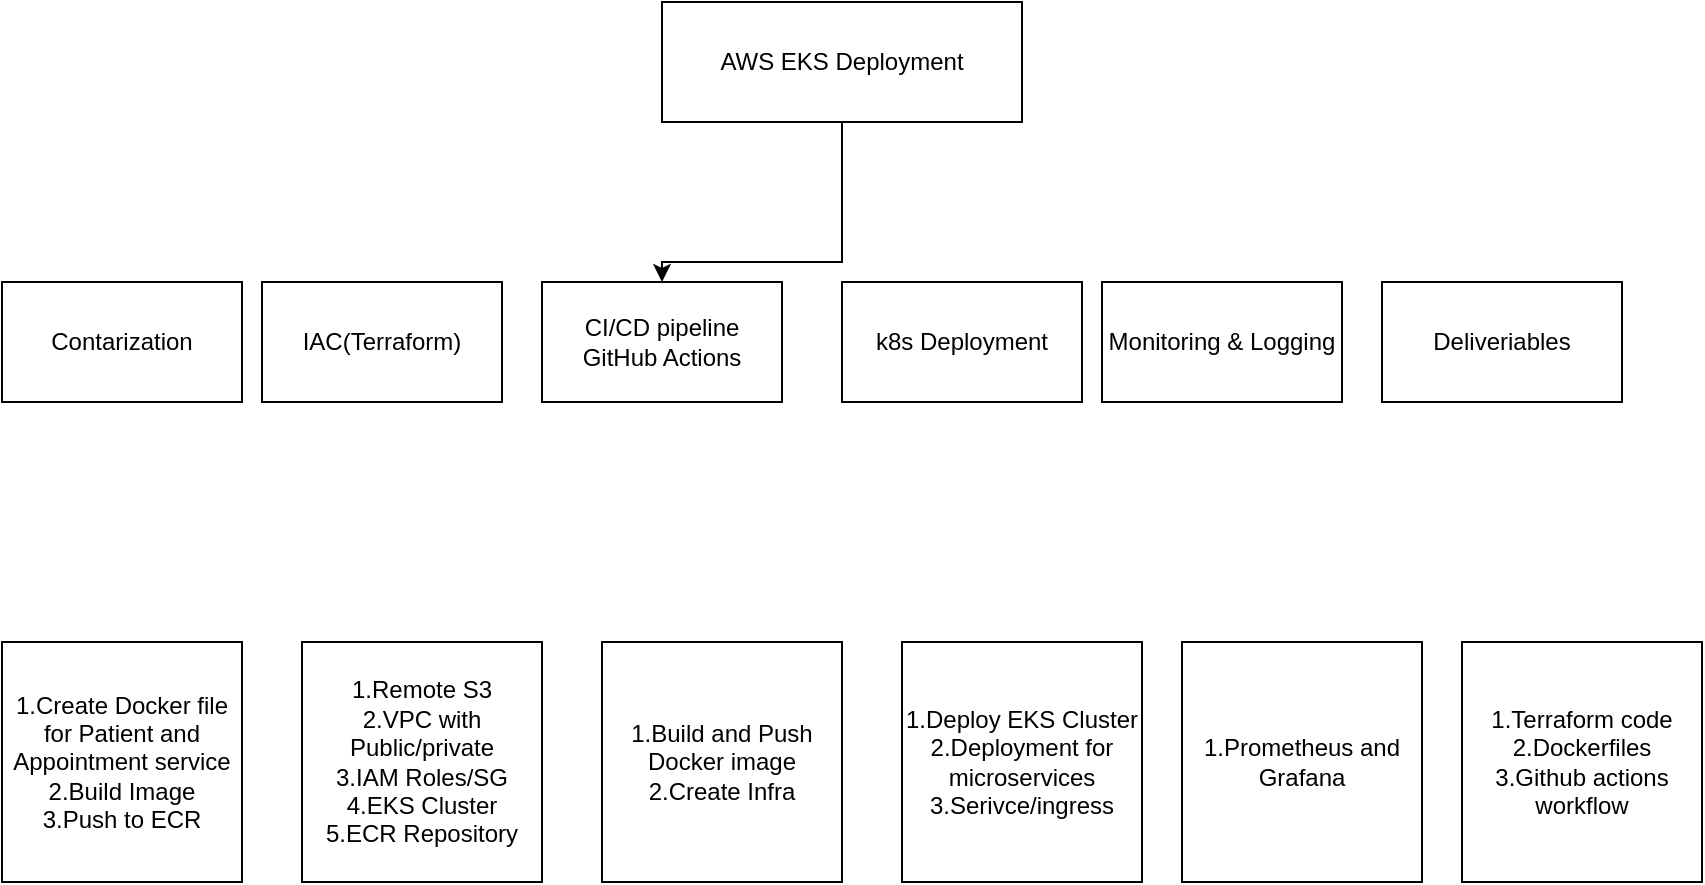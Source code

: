 <mxfile version="26.0.11">
  <diagram name="Page-1" id="ZMuajjhXKuEFjqfc3QQC">
    <mxGraphModel dx="1354" dy="593" grid="1" gridSize="10" guides="1" tooltips="1" connect="1" arrows="1" fold="1" page="1" pageScale="1" pageWidth="827" pageHeight="1169" math="0" shadow="0">
      <root>
        <mxCell id="0" />
        <mxCell id="1" parent="0" />
        <mxCell id="qYMxIyd04kvtuVdoY1f4-3" value="" style="edgeStyle=orthogonalEdgeStyle;rounded=0;orthogonalLoop=1;jettySize=auto;html=1;" edge="1" parent="1" source="qYMxIyd04kvtuVdoY1f4-1" target="qYMxIyd04kvtuVdoY1f4-2">
          <mxGeometry relative="1" as="geometry">
            <Array as="points">
              <mxPoint x="430" y="140" />
              <mxPoint x="340" y="140" />
            </Array>
          </mxGeometry>
        </mxCell>
        <mxCell id="qYMxIyd04kvtuVdoY1f4-1" value="AWS EKS Deployment" style="rounded=0;whiteSpace=wrap;html=1;" vertex="1" parent="1">
          <mxGeometry x="340" y="10" width="180" height="60" as="geometry" />
        </mxCell>
        <mxCell id="qYMxIyd04kvtuVdoY1f4-2" value="CI/CD pipeline&lt;div&gt;GitHub Actions&lt;/div&gt;" style="whiteSpace=wrap;html=1;rounded=0;" vertex="1" parent="1">
          <mxGeometry x="280" y="150" width="120" height="60" as="geometry" />
        </mxCell>
        <mxCell id="qYMxIyd04kvtuVdoY1f4-5" value="IAC(Terraform)" style="rounded=0;whiteSpace=wrap;html=1;" vertex="1" parent="1">
          <mxGeometry x="140" y="150" width="120" height="60" as="geometry" />
        </mxCell>
        <mxCell id="qYMxIyd04kvtuVdoY1f4-9" value="k8s Deployment" style="rounded=0;whiteSpace=wrap;html=1;" vertex="1" parent="1">
          <mxGeometry x="430" y="150" width="120" height="60" as="geometry" />
        </mxCell>
        <mxCell id="qYMxIyd04kvtuVdoY1f4-10" value="Contarization" style="rounded=0;whiteSpace=wrap;html=1;" vertex="1" parent="1">
          <mxGeometry x="10" y="150" width="120" height="60" as="geometry" />
        </mxCell>
        <mxCell id="qYMxIyd04kvtuVdoY1f4-11" value="Monitoring &amp;amp; Logging" style="rounded=0;whiteSpace=wrap;html=1;" vertex="1" parent="1">
          <mxGeometry x="560" y="150" width="120" height="60" as="geometry" />
        </mxCell>
        <mxCell id="qYMxIyd04kvtuVdoY1f4-12" value="Deliveriables" style="rounded=0;whiteSpace=wrap;html=1;" vertex="1" parent="1">
          <mxGeometry x="700" y="150" width="120" height="60" as="geometry" />
        </mxCell>
        <mxCell id="qYMxIyd04kvtuVdoY1f4-19" value="1.Create Docker file for Patient and Appointment service&lt;div&gt;2.Build Image&lt;/div&gt;&lt;div&gt;3.Push to ECR&lt;/div&gt;" style="rounded=0;whiteSpace=wrap;html=1;" vertex="1" parent="1">
          <mxGeometry x="10" y="330" width="120" height="120" as="geometry" />
        </mxCell>
        <mxCell id="qYMxIyd04kvtuVdoY1f4-20" value="1.Remote S3&lt;div&gt;2.VPC with Public/private&lt;/div&gt;&lt;div&gt;3.IAM Roles/SG&lt;/div&gt;&lt;div&gt;4.EKS Cluster&lt;/div&gt;&lt;div&gt;5.ECR Repository&lt;/div&gt;" style="whiteSpace=wrap;html=1;aspect=fixed;" vertex="1" parent="1">
          <mxGeometry x="160" y="330" width="120" height="120" as="geometry" />
        </mxCell>
        <mxCell id="qYMxIyd04kvtuVdoY1f4-21" value="1.Build and Push Docker image&lt;div&gt;2.Create Infra&lt;/div&gt;" style="whiteSpace=wrap;html=1;aspect=fixed;" vertex="1" parent="1">
          <mxGeometry x="310" y="330" width="120" height="120" as="geometry" />
        </mxCell>
        <mxCell id="qYMxIyd04kvtuVdoY1f4-22" value="1.Deploy EKS Cluster&lt;div&gt;2.Deployment for microservices&lt;/div&gt;&lt;div&gt;3.Serivce/ingress&lt;/div&gt;" style="whiteSpace=wrap;html=1;aspect=fixed;" vertex="1" parent="1">
          <mxGeometry x="460" y="330" width="120" height="120" as="geometry" />
        </mxCell>
        <mxCell id="qYMxIyd04kvtuVdoY1f4-23" value="1.Prometheus and Grafana" style="whiteSpace=wrap;html=1;aspect=fixed;" vertex="1" parent="1">
          <mxGeometry x="600" y="330" width="120" height="120" as="geometry" />
        </mxCell>
        <mxCell id="qYMxIyd04kvtuVdoY1f4-24" value="1.Terraform code&lt;div&gt;2.Dockerfiles&lt;/div&gt;&lt;div&gt;3.Github actions workflow&lt;/div&gt;" style="whiteSpace=wrap;html=1;aspect=fixed;" vertex="1" parent="1">
          <mxGeometry x="740" y="330" width="120" height="120" as="geometry" />
        </mxCell>
      </root>
    </mxGraphModel>
  </diagram>
</mxfile>
